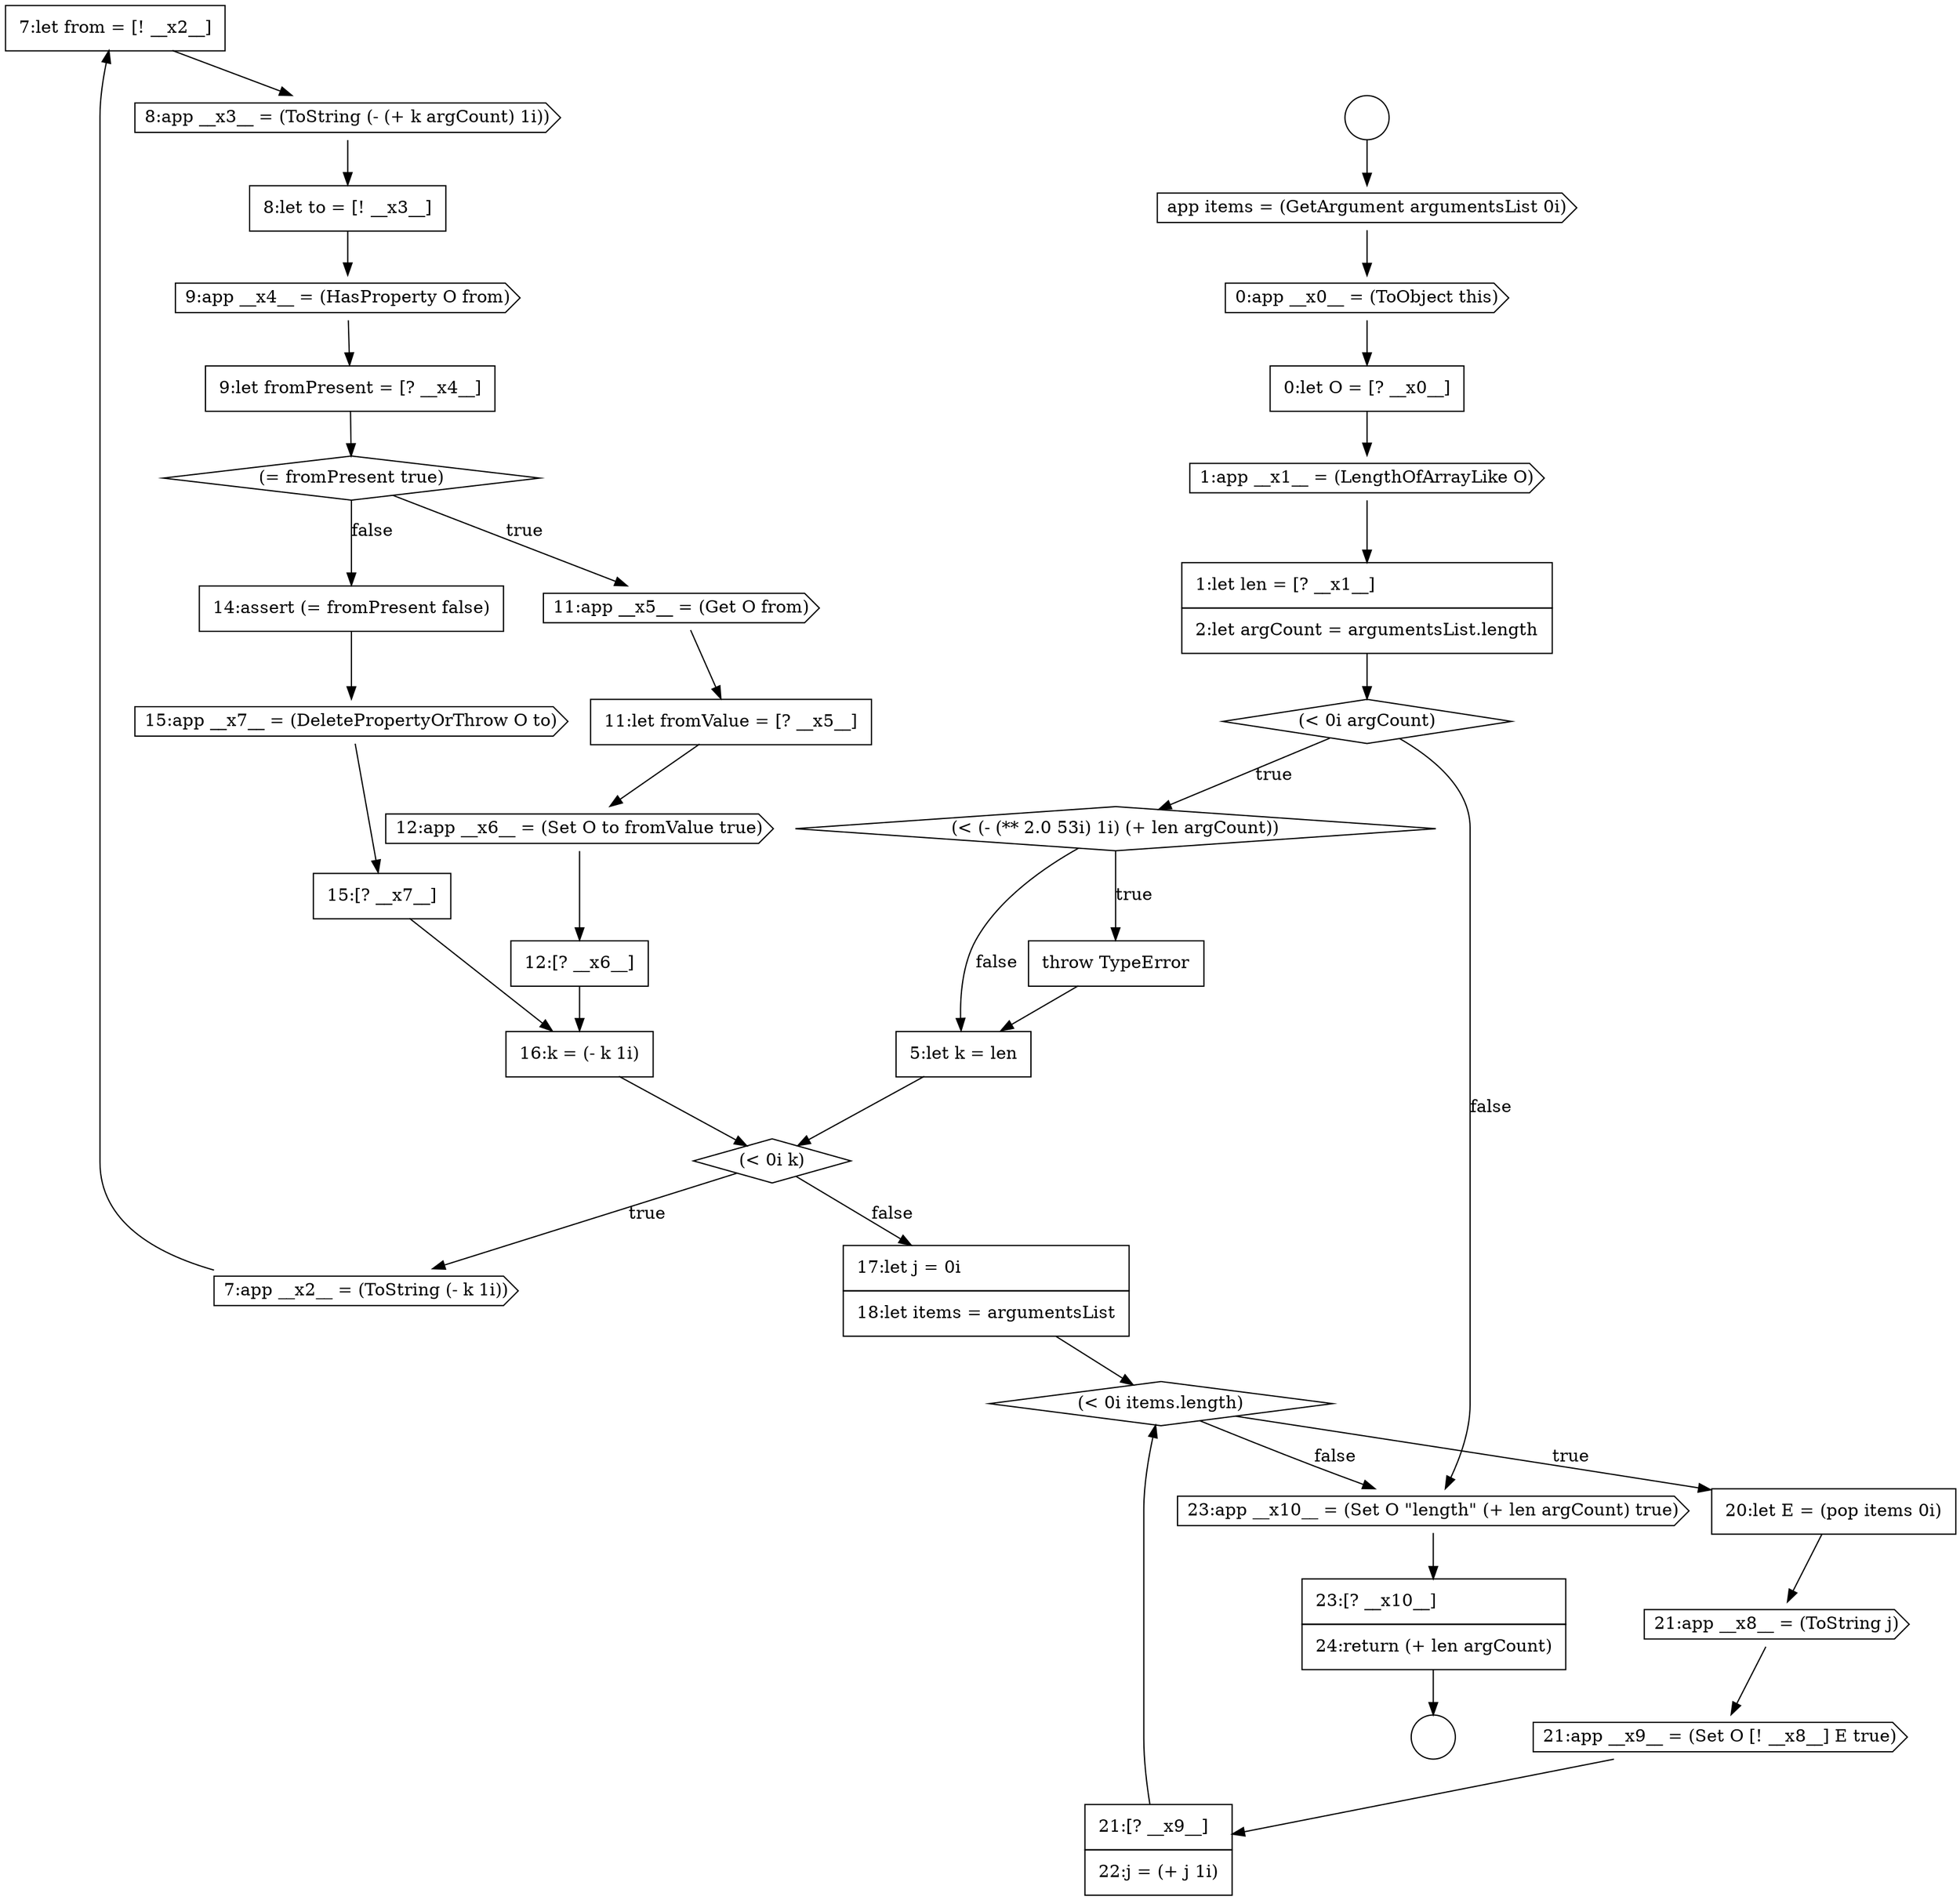 digraph {
  node16668 [shape=none, margin=0, label=<<font color="black">
    <table border="0" cellborder="1" cellspacing="0" cellpadding="10">
      <tr><td align="left">7:let from = [! __x2__]</td></tr>
    </table>
  </font>> color="black" fillcolor="white" style=filled]
  node16680 [shape=none, margin=0, label=<<font color="black">
    <table border="0" cellborder="1" cellspacing="0" cellpadding="10">
      <tr><td align="left">15:[? __x7__]</td></tr>
    </table>
  </font>> color="black" fillcolor="white" style=filled]
  node16665 [shape=none, margin=0, label=<<font color="black">
    <table border="0" cellborder="1" cellspacing="0" cellpadding="10">
      <tr><td align="left">5:let k = len</td></tr>
    </table>
  </font>> color="black" fillcolor="white" style=filled]
  node16673 [shape=diamond, label=<<font color="black">(= fromPresent true)</font>> color="black" fillcolor="white" style=filled]
  node16677 [shape=none, margin=0, label=<<font color="black">
    <table border="0" cellborder="1" cellspacing="0" cellpadding="10">
      <tr><td align="left">12:[? __x6__]</td></tr>
    </table>
  </font>> color="black" fillcolor="white" style=filled]
  node16664 [shape=none, margin=0, label=<<font color="black">
    <table border="0" cellborder="1" cellspacing="0" cellpadding="10">
      <tr><td align="left">throw TypeError</td></tr>
    </table>
  </font>> color="black" fillcolor="white" style=filled]
  node16686 [shape=cds, label=<<font color="black">21:app __x9__ = (Set O [! __x8__] E true)</font>> color="black" fillcolor="white" style=filled]
  node16670 [shape=none, margin=0, label=<<font color="black">
    <table border="0" cellborder="1" cellspacing="0" cellpadding="10">
      <tr><td align="left">8:let to = [! __x3__]</td></tr>
    </table>
  </font>> color="black" fillcolor="white" style=filled]
  node16674 [shape=cds, label=<<font color="black">11:app __x5__ = (Get O from)</font>> color="black" fillcolor="white" style=filled]
  node16675 [shape=none, margin=0, label=<<font color="black">
    <table border="0" cellborder="1" cellspacing="0" cellpadding="10">
      <tr><td align="left">11:let fromValue = [? __x5__]</td></tr>
    </table>
  </font>> color="black" fillcolor="white" style=filled]
  node16667 [shape=cds, label=<<font color="black">7:app __x2__ = (ToString (- k 1i))</font>> color="black" fillcolor="white" style=filled]
  node16671 [shape=cds, label=<<font color="black">9:app __x4__ = (HasProperty O from)</font>> color="black" fillcolor="white" style=filled]
  node16662 [shape=diamond, label=<<font color="black">(&lt; 0i argCount)</font>> color="black" fillcolor="white" style=filled]
  node16676 [shape=cds, label=<<font color="black">12:app __x6__ = (Set O to fromValue true)</font>> color="black" fillcolor="white" style=filled]
  node16658 [shape=cds, label=<<font color="black">0:app __x0__ = (ToObject this)</font>> color="black" fillcolor="white" style=filled]
  node16688 [shape=cds, label=<<font color="black">23:app __x10__ = (Set O &quot;length&quot; (+ len argCount) true)</font>> color="black" fillcolor="white" style=filled]
  node16684 [shape=none, margin=0, label=<<font color="black">
    <table border="0" cellborder="1" cellspacing="0" cellpadding="10">
      <tr><td align="left">20:let E = (pop items 0i)</td></tr>
    </table>
  </font>> color="black" fillcolor="white" style=filled]
  node16689 [shape=none, margin=0, label=<<font color="black">
    <table border="0" cellborder="1" cellspacing="0" cellpadding="10">
      <tr><td align="left">23:[? __x10__]</td></tr>
      <tr><td align="left">24:return (+ len argCount)</td></tr>
    </table>
  </font>> color="black" fillcolor="white" style=filled]
  node16672 [shape=none, margin=0, label=<<font color="black">
    <table border="0" cellborder="1" cellspacing="0" cellpadding="10">
      <tr><td align="left">9:let fromPresent = [? __x4__]</td></tr>
    </table>
  </font>> color="black" fillcolor="white" style=filled]
  node16655 [shape=circle label=" " color="black" fillcolor="white" style=filled]
  node16687 [shape=none, margin=0, label=<<font color="black">
    <table border="0" cellborder="1" cellspacing="0" cellpadding="10">
      <tr><td align="left">21:[? __x9__]</td></tr>
      <tr><td align="left">22:j = (+ j 1i)</td></tr>
    </table>
  </font>> color="black" fillcolor="white" style=filled]
  node16661 [shape=none, margin=0, label=<<font color="black">
    <table border="0" cellborder="1" cellspacing="0" cellpadding="10">
      <tr><td align="left">1:let len = [? __x1__]</td></tr>
      <tr><td align="left">2:let argCount = argumentsList.length</td></tr>
    </table>
  </font>> color="black" fillcolor="white" style=filled]
  node16657 [shape=cds, label=<<font color="black">app items = (GetArgument argumentsList 0i)</font>> color="black" fillcolor="white" style=filled]
  node16656 [shape=circle label=" " color="black" fillcolor="white" style=filled]
  node16683 [shape=diamond, label=<<font color="black">(&lt; 0i items.length)</font>> color="black" fillcolor="white" style=filled]
  node16666 [shape=diamond, label=<<font color="black">(&lt; 0i k)</font>> color="black" fillcolor="white" style=filled]
  node16669 [shape=cds, label=<<font color="black">8:app __x3__ = (ToString (- (+ k argCount) 1i))</font>> color="black" fillcolor="white" style=filled]
  node16660 [shape=cds, label=<<font color="black">1:app __x1__ = (LengthOfArrayLike O)</font>> color="black" fillcolor="white" style=filled]
  node16678 [shape=none, margin=0, label=<<font color="black">
    <table border="0" cellborder="1" cellspacing="0" cellpadding="10">
      <tr><td align="left">14:assert (= fromPresent false)</td></tr>
    </table>
  </font>> color="black" fillcolor="white" style=filled]
  node16682 [shape=none, margin=0, label=<<font color="black">
    <table border="0" cellborder="1" cellspacing="0" cellpadding="10">
      <tr><td align="left">17:let j = 0i</td></tr>
      <tr><td align="left">18:let items = argumentsList</td></tr>
    </table>
  </font>> color="black" fillcolor="white" style=filled]
  node16663 [shape=diamond, label=<<font color="black">(&lt; (- (** 2.0 53i) 1i) (+ len argCount))</font>> color="black" fillcolor="white" style=filled]
  node16685 [shape=cds, label=<<font color="black">21:app __x8__ = (ToString j)</font>> color="black" fillcolor="white" style=filled]
  node16679 [shape=cds, label=<<font color="black">15:app __x7__ = (DeletePropertyOrThrow O to)</font>> color="black" fillcolor="white" style=filled]
  node16659 [shape=none, margin=0, label=<<font color="black">
    <table border="0" cellborder="1" cellspacing="0" cellpadding="10">
      <tr><td align="left">0:let O = [? __x0__]</td></tr>
    </table>
  </font>> color="black" fillcolor="white" style=filled]
  node16681 [shape=none, margin=0, label=<<font color="black">
    <table border="0" cellborder="1" cellspacing="0" cellpadding="10">
      <tr><td align="left">16:k = (- k 1i)</td></tr>
    </table>
  </font>> color="black" fillcolor="white" style=filled]
  node16665 -> node16666 [ color="black"]
  node16668 -> node16669 [ color="black"]
  node16689 -> node16656 [ color="black"]
  node16685 -> node16686 [ color="black"]
  node16661 -> node16662 [ color="black"]
  node16663 -> node16664 [label=<<font color="black">true</font>> color="black"]
  node16663 -> node16665 [label=<<font color="black">false</font>> color="black"]
  node16659 -> node16660 [ color="black"]
  node16657 -> node16658 [ color="black"]
  node16686 -> node16687 [ color="black"]
  node16655 -> node16657 [ color="black"]
  node16658 -> node16659 [ color="black"]
  node16679 -> node16680 [ color="black"]
  node16662 -> node16663 [label=<<font color="black">true</font>> color="black"]
  node16662 -> node16688 [label=<<font color="black">false</font>> color="black"]
  node16660 -> node16661 [ color="black"]
  node16670 -> node16671 [ color="black"]
  node16688 -> node16689 [ color="black"]
  node16678 -> node16679 [ color="black"]
  node16687 -> node16683 [ color="black"]
  node16667 -> node16668 [ color="black"]
  node16664 -> node16665 [ color="black"]
  node16677 -> node16681 [ color="black"]
  node16680 -> node16681 [ color="black"]
  node16673 -> node16674 [label=<<font color="black">true</font>> color="black"]
  node16673 -> node16678 [label=<<font color="black">false</font>> color="black"]
  node16676 -> node16677 [ color="black"]
  node16684 -> node16685 [ color="black"]
  node16681 -> node16666 [ color="black"]
  node16671 -> node16672 [ color="black"]
  node16675 -> node16676 [ color="black"]
  node16683 -> node16684 [label=<<font color="black">true</font>> color="black"]
  node16683 -> node16688 [label=<<font color="black">false</font>> color="black"]
  node16669 -> node16670 [ color="black"]
  node16674 -> node16675 [ color="black"]
  node16682 -> node16683 [ color="black"]
  node16666 -> node16667 [label=<<font color="black">true</font>> color="black"]
  node16666 -> node16682 [label=<<font color="black">false</font>> color="black"]
  node16672 -> node16673 [ color="black"]
}
